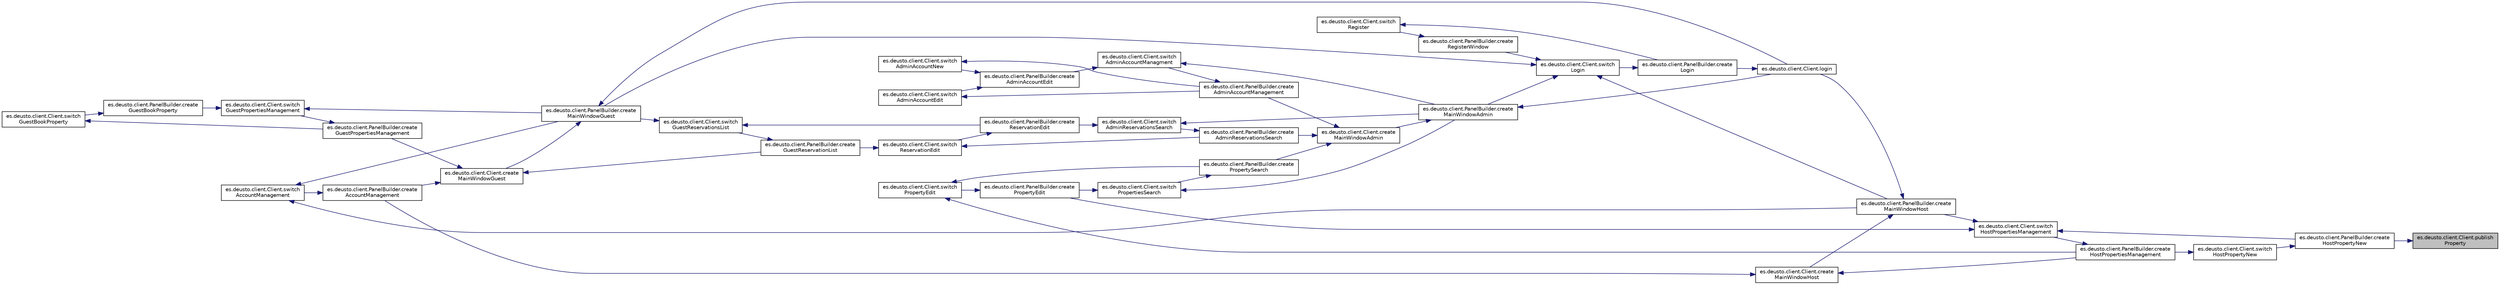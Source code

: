 digraph "es.deusto.client.Client.publishProperty"
{
 // LATEX_PDF_SIZE
  edge [fontname="Helvetica",fontsize="10",labelfontname="Helvetica",labelfontsize="10"];
  node [fontname="Helvetica",fontsize="10",shape=record];
  rankdir="RL";
  Node826 [label="es.deusto.client.Client.publish\lProperty",height=0.2,width=0.4,color="black", fillcolor="grey75", style="filled", fontcolor="black",tooltip=" "];
  Node826 -> Node827 [dir="back",color="midnightblue",fontsize="10",style="solid",fontname="Helvetica"];
  Node827 [label="es.deusto.client.PanelBuilder.create\lHostPropertyNew",height=0.2,width=0.4,color="black", fillcolor="white", style="filled",URL="$classes_1_1deusto_1_1client_1_1_panel_builder.html#a5211ab6dedb849c374d7816f5071109c",tooltip=" "];
  Node827 -> Node828 [dir="back",color="midnightblue",fontsize="10",style="solid",fontname="Helvetica"];
  Node828 [label="es.deusto.client.Client.switch\lHostPropertyNew",height=0.2,width=0.4,color="black", fillcolor="white", style="filled",URL="$classes_1_1deusto_1_1client_1_1_client.html#a0796863f65c9c5e8857b3b129802358e",tooltip=" "];
  Node828 -> Node829 [dir="back",color="midnightblue",fontsize="10",style="solid",fontname="Helvetica"];
  Node829 [label="es.deusto.client.PanelBuilder.create\lHostPropertiesManagement",height=0.2,width=0.4,color="black", fillcolor="white", style="filled",URL="$classes_1_1deusto_1_1client_1_1_panel_builder.html#a163a405546ee36aa7ce547c754b17844",tooltip=" "];
  Node829 -> Node830 [dir="back",color="midnightblue",fontsize="10",style="solid",fontname="Helvetica"];
  Node830 [label="es.deusto.client.Client.switch\lHostPropertiesManagement",height=0.2,width=0.4,color="black", fillcolor="white", style="filled",URL="$classes_1_1deusto_1_1client_1_1_client.html#a19e2021b8e93a30af971bfd07c2a8507",tooltip=" "];
  Node830 -> Node831 [dir="back",color="midnightblue",fontsize="10",style="solid",fontname="Helvetica"];
  Node831 [label="es.deusto.client.PanelBuilder.create\lPropertyEdit",height=0.2,width=0.4,color="black", fillcolor="white", style="filled",URL="$classes_1_1deusto_1_1client_1_1_panel_builder.html#aeaa0ead483ff83c6a51a96eddaa8795a",tooltip=" "];
  Node831 -> Node832 [dir="back",color="midnightblue",fontsize="10",style="solid",fontname="Helvetica"];
  Node832 [label="es.deusto.client.Client.switch\lPropertyEdit",height=0.2,width=0.4,color="black", fillcolor="white", style="filled",URL="$classes_1_1deusto_1_1client_1_1_client.html#a5dd6469d4428fe705fce4087aa386602",tooltip=" "];
  Node832 -> Node833 [dir="back",color="midnightblue",fontsize="10",style="solid",fontname="Helvetica"];
  Node833 [label="es.deusto.client.PanelBuilder.create\lPropertySearch",height=0.2,width=0.4,color="black", fillcolor="white", style="filled",URL="$classes_1_1deusto_1_1client_1_1_panel_builder.html#a96fdce41db963997c711d646563c69e0",tooltip=" "];
  Node833 -> Node834 [dir="back",color="midnightblue",fontsize="10",style="solid",fontname="Helvetica"];
  Node834 [label="es.deusto.client.Client.switch\lPropertiesSearch",height=0.2,width=0.4,color="black", fillcolor="white", style="filled",URL="$classes_1_1deusto_1_1client_1_1_client.html#af87b7fcbe691ef0a31dbc6849a037415",tooltip=" "];
  Node834 -> Node831 [dir="back",color="midnightblue",fontsize="10",style="solid",fontname="Helvetica"];
  Node834 -> Node835 [dir="back",color="midnightblue",fontsize="10",style="solid",fontname="Helvetica"];
  Node835 [label="es.deusto.client.PanelBuilder.create\lMainWindowAdmin",height=0.2,width=0.4,color="black", fillcolor="white", style="filled",URL="$classes_1_1deusto_1_1client_1_1_panel_builder.html#a32b7942177958f07263535d6d255556b",tooltip=" "];
  Node835 -> Node836 [dir="back",color="midnightblue",fontsize="10",style="solid",fontname="Helvetica"];
  Node836 [label="es.deusto.client.Client.login",height=0.2,width=0.4,color="black", fillcolor="white", style="filled",URL="$classes_1_1deusto_1_1client_1_1_client.html#a5c063d0b51ad320c92aa4d2525d67249",tooltip=" "];
  Node836 -> Node837 [dir="back",color="midnightblue",fontsize="10",style="solid",fontname="Helvetica"];
  Node837 [label="es.deusto.client.PanelBuilder.create\lLogin",height=0.2,width=0.4,color="black", fillcolor="white", style="filled",URL="$classes_1_1deusto_1_1client_1_1_panel_builder.html#a1922794e0ef78f689031499da33f495b",tooltip=" "];
  Node837 -> Node838 [dir="back",color="midnightblue",fontsize="10",style="solid",fontname="Helvetica"];
  Node838 [label="es.deusto.client.Client.switch\lLogin",height=0.2,width=0.4,color="black", fillcolor="white", style="filled",URL="$classes_1_1deusto_1_1client_1_1_client.html#a3649bfd0f4c5465aa12412473082b4a7",tooltip=" "];
  Node838 -> Node839 [dir="back",color="midnightblue",fontsize="10",style="solid",fontname="Helvetica"];
  Node839 [label="es.deusto.client.PanelBuilder.create\lRegisterWindow",height=0.2,width=0.4,color="black", fillcolor="white", style="filled",URL="$classes_1_1deusto_1_1client_1_1_panel_builder.html#abb0748521d51c1dcdcdd548f487ef72b",tooltip=" "];
  Node839 -> Node840 [dir="back",color="midnightblue",fontsize="10",style="solid",fontname="Helvetica"];
  Node840 [label="es.deusto.client.Client.switch\lRegister",height=0.2,width=0.4,color="black", fillcolor="white", style="filled",URL="$classes_1_1deusto_1_1client_1_1_client.html#a4d905b598ea8ff38f06e9a12b81dcab2",tooltip=" "];
  Node840 -> Node837 [dir="back",color="midnightblue",fontsize="10",style="solid",fontname="Helvetica"];
  Node838 -> Node835 [dir="back",color="midnightblue",fontsize="10",style="solid",fontname="Helvetica"];
  Node838 -> Node841 [dir="back",color="midnightblue",fontsize="10",style="solid",fontname="Helvetica"];
  Node841 [label="es.deusto.client.PanelBuilder.create\lMainWindowHost",height=0.2,width=0.4,color="black", fillcolor="white", style="filled",URL="$classes_1_1deusto_1_1client_1_1_panel_builder.html#a0d8f1d6c73010786f5b1765fdc490e4b",tooltip=" "];
  Node841 -> Node836 [dir="back",color="midnightblue",fontsize="10",style="solid",fontname="Helvetica"];
  Node841 -> Node842 [dir="back",color="midnightblue",fontsize="10",style="solid",fontname="Helvetica"];
  Node842 [label="es.deusto.client.Client.create\lMainWindowHost",height=0.2,width=0.4,color="black", fillcolor="white", style="filled",URL="$classes_1_1deusto_1_1client_1_1_client.html#afd0e78bff5570acbd1f8b06893d3a078",tooltip=" "];
  Node842 -> Node829 [dir="back",color="midnightblue",fontsize="10",style="solid",fontname="Helvetica"];
  Node842 -> Node843 [dir="back",color="midnightblue",fontsize="10",style="solid",fontname="Helvetica"];
  Node843 [label="es.deusto.client.PanelBuilder.create\lAccountManagement",height=0.2,width=0.4,color="black", fillcolor="white", style="filled",URL="$classes_1_1deusto_1_1client_1_1_panel_builder.html#aa51d5dd53cd9147ffc99d4b9c5c3026d",tooltip=" "];
  Node843 -> Node844 [dir="back",color="midnightblue",fontsize="10",style="solid",fontname="Helvetica"];
  Node844 [label="es.deusto.client.Client.switch\lAccountManagement",height=0.2,width=0.4,color="black", fillcolor="white", style="filled",URL="$classes_1_1deusto_1_1client_1_1_client.html#af82d1b484aaaa288d5e6efc2723fa9bd",tooltip=" "];
  Node844 -> Node841 [dir="back",color="midnightblue",fontsize="10",style="solid",fontname="Helvetica"];
  Node844 -> Node845 [dir="back",color="midnightblue",fontsize="10",style="solid",fontname="Helvetica"];
  Node845 [label="es.deusto.client.PanelBuilder.create\lMainWindowGuest",height=0.2,width=0.4,color="black", fillcolor="white", style="filled",URL="$classes_1_1deusto_1_1client_1_1_panel_builder.html#a8969744356db218b0c7ec2131856433d",tooltip=" "];
  Node845 -> Node836 [dir="back",color="midnightblue",fontsize="10",style="solid",fontname="Helvetica"];
  Node845 -> Node846 [dir="back",color="midnightblue",fontsize="10",style="solid",fontname="Helvetica"];
  Node846 [label="es.deusto.client.Client.create\lMainWindowGuest",height=0.2,width=0.4,color="black", fillcolor="white", style="filled",URL="$classes_1_1deusto_1_1client_1_1_client.html#ade35c639554c770d3c2494e98c8ecb5c",tooltip=" "];
  Node846 -> Node847 [dir="back",color="midnightblue",fontsize="10",style="solid",fontname="Helvetica"];
  Node847 [label="es.deusto.client.PanelBuilder.create\lGuestReservationList",height=0.2,width=0.4,color="black", fillcolor="white", style="filled",URL="$classes_1_1deusto_1_1client_1_1_panel_builder.html#a49dcd798d35c7b9b9c05e1353133afe1",tooltip=" "];
  Node847 -> Node848 [dir="back",color="midnightblue",fontsize="10",style="solid",fontname="Helvetica"];
  Node848 [label="es.deusto.client.Client.switch\lGuestReservationsList",height=0.2,width=0.4,color="black", fillcolor="white", style="filled",URL="$classes_1_1deusto_1_1client_1_1_client.html#abe4b00051f82e6fcf26c236b711cdf15",tooltip=" "];
  Node848 -> Node849 [dir="back",color="midnightblue",fontsize="10",style="solid",fontname="Helvetica"];
  Node849 [label="es.deusto.client.PanelBuilder.create\lReservationEdit",height=0.2,width=0.4,color="black", fillcolor="white", style="filled",URL="$classes_1_1deusto_1_1client_1_1_panel_builder.html#a7c3b05bd40288bf45dc318f9f26a0377",tooltip=" "];
  Node849 -> Node850 [dir="back",color="midnightblue",fontsize="10",style="solid",fontname="Helvetica"];
  Node850 [label="es.deusto.client.Client.switch\lReservationEdit",height=0.2,width=0.4,color="black", fillcolor="white", style="filled",URL="$classes_1_1deusto_1_1client_1_1_client.html#a0f4f5c060e44c9d9d6ed08b652612b13",tooltip=" "];
  Node850 -> Node847 [dir="back",color="midnightblue",fontsize="10",style="solid",fontname="Helvetica"];
  Node850 -> Node851 [dir="back",color="midnightblue",fontsize="10",style="solid",fontname="Helvetica"];
  Node851 [label="es.deusto.client.PanelBuilder.create\lAdminReservationsSearch",height=0.2,width=0.4,color="black", fillcolor="white", style="filled",URL="$classes_1_1deusto_1_1client_1_1_panel_builder.html#adc074dabcf7a18b43dc6d71df8f58963",tooltip=" "];
  Node851 -> Node852 [dir="back",color="midnightblue",fontsize="10",style="solid",fontname="Helvetica"];
  Node852 [label="es.deusto.client.Client.switch\lAdminReservationsSearch",height=0.2,width=0.4,color="black", fillcolor="white", style="filled",URL="$classes_1_1deusto_1_1client_1_1_client.html#a64110a92c5026cc2c23c1989d86164fd",tooltip=" "];
  Node852 -> Node849 [dir="back",color="midnightblue",fontsize="10",style="solid",fontname="Helvetica"];
  Node852 -> Node835 [dir="back",color="midnightblue",fontsize="10",style="solid",fontname="Helvetica"];
  Node848 -> Node845 [dir="back",color="midnightblue",fontsize="10",style="solid",fontname="Helvetica"];
  Node846 -> Node853 [dir="back",color="midnightblue",fontsize="10",style="solid",fontname="Helvetica"];
  Node853 [label="es.deusto.client.PanelBuilder.create\lGuestPropertiesManagement",height=0.2,width=0.4,color="black", fillcolor="white", style="filled",URL="$classes_1_1deusto_1_1client_1_1_panel_builder.html#a25c2bcc9184c1c014c9daf5d81b89728",tooltip=" "];
  Node853 -> Node854 [dir="back",color="midnightblue",fontsize="10",style="solid",fontname="Helvetica"];
  Node854 [label="es.deusto.client.Client.switch\lGuestPropertiesManagement",height=0.2,width=0.4,color="black", fillcolor="white", style="filled",URL="$classes_1_1deusto_1_1client_1_1_client.html#afd4978131a2d9f94f8a65f4fc2641235",tooltip=" "];
  Node854 -> Node855 [dir="back",color="midnightblue",fontsize="10",style="solid",fontname="Helvetica"];
  Node855 [label="es.deusto.client.PanelBuilder.create\lGuestBookProperty",height=0.2,width=0.4,color="black", fillcolor="white", style="filled",URL="$classes_1_1deusto_1_1client_1_1_panel_builder.html#a0d6ae6821b7f28f9fffb0d570d6524af",tooltip=" "];
  Node855 -> Node856 [dir="back",color="midnightblue",fontsize="10",style="solid",fontname="Helvetica"];
  Node856 [label="es.deusto.client.Client.switch\lGuestBookProperty",height=0.2,width=0.4,color="black", fillcolor="white", style="filled",URL="$classes_1_1deusto_1_1client_1_1_client.html#a9f7d7f1006b6b5da7c8fab120b127521",tooltip=" "];
  Node856 -> Node853 [dir="back",color="midnightblue",fontsize="10",style="solid",fontname="Helvetica"];
  Node854 -> Node845 [dir="back",color="midnightblue",fontsize="10",style="solid",fontname="Helvetica"];
  Node846 -> Node843 [dir="back",color="midnightblue",fontsize="10",style="solid",fontname="Helvetica"];
  Node838 -> Node845 [dir="back",color="midnightblue",fontsize="10",style="solid",fontname="Helvetica"];
  Node835 -> Node857 [dir="back",color="midnightblue",fontsize="10",style="solid",fontname="Helvetica"];
  Node857 [label="es.deusto.client.Client.create\lMainWindowAdmin",height=0.2,width=0.4,color="black", fillcolor="white", style="filled",URL="$classes_1_1deusto_1_1client_1_1_client.html#a1628f28a7a5758510ccb6a4d1fa697a9",tooltip=" "];
  Node857 -> Node833 [dir="back",color="midnightblue",fontsize="10",style="solid",fontname="Helvetica"];
  Node857 -> Node858 [dir="back",color="midnightblue",fontsize="10",style="solid",fontname="Helvetica"];
  Node858 [label="es.deusto.client.PanelBuilder.create\lAdminAccountManagement",height=0.2,width=0.4,color="black", fillcolor="white", style="filled",URL="$classes_1_1deusto_1_1client_1_1_panel_builder.html#a76906aa362d3a389bda577a79b413374",tooltip=" "];
  Node858 -> Node859 [dir="back",color="midnightblue",fontsize="10",style="solid",fontname="Helvetica"];
  Node859 [label="es.deusto.client.Client.switch\lAdminAccountManagment",height=0.2,width=0.4,color="black", fillcolor="white", style="filled",URL="$classes_1_1deusto_1_1client_1_1_client.html#a2f806363c591a46a42ca419df7ce4ef0",tooltip=" "];
  Node859 -> Node860 [dir="back",color="midnightblue",fontsize="10",style="solid",fontname="Helvetica"];
  Node860 [label="es.deusto.client.PanelBuilder.create\lAdminAccountEdit",height=0.2,width=0.4,color="black", fillcolor="white", style="filled",URL="$classes_1_1deusto_1_1client_1_1_panel_builder.html#ab47c3bca19d01967d895e0dd7d3ad2f4",tooltip=" "];
  Node860 -> Node861 [dir="back",color="midnightblue",fontsize="10",style="solid",fontname="Helvetica"];
  Node861 [label="es.deusto.client.Client.switch\lAdminAccountEdit",height=0.2,width=0.4,color="black", fillcolor="white", style="filled",URL="$classes_1_1deusto_1_1client_1_1_client.html#a60c21761b82af9149afcf18fdebbc417",tooltip=" "];
  Node861 -> Node858 [dir="back",color="midnightblue",fontsize="10",style="solid",fontname="Helvetica"];
  Node860 -> Node862 [dir="back",color="midnightblue",fontsize="10",style="solid",fontname="Helvetica"];
  Node862 [label="es.deusto.client.Client.switch\lAdminAccountNew",height=0.2,width=0.4,color="black", fillcolor="white", style="filled",URL="$classes_1_1deusto_1_1client_1_1_client.html#a7b9ebc242c5d265ebeacb379034c9b7b",tooltip=" "];
  Node862 -> Node858 [dir="back",color="midnightblue",fontsize="10",style="solid",fontname="Helvetica"];
  Node859 -> Node835 [dir="back",color="midnightblue",fontsize="10",style="solid",fontname="Helvetica"];
  Node857 -> Node851 [dir="back",color="midnightblue",fontsize="10",style="solid",fontname="Helvetica"];
  Node832 -> Node829 [dir="back",color="midnightblue",fontsize="10",style="solid",fontname="Helvetica"];
  Node830 -> Node827 [dir="back",color="midnightblue",fontsize="10",style="solid",fontname="Helvetica"];
  Node830 -> Node841 [dir="back",color="midnightblue",fontsize="10",style="solid",fontname="Helvetica"];
}
